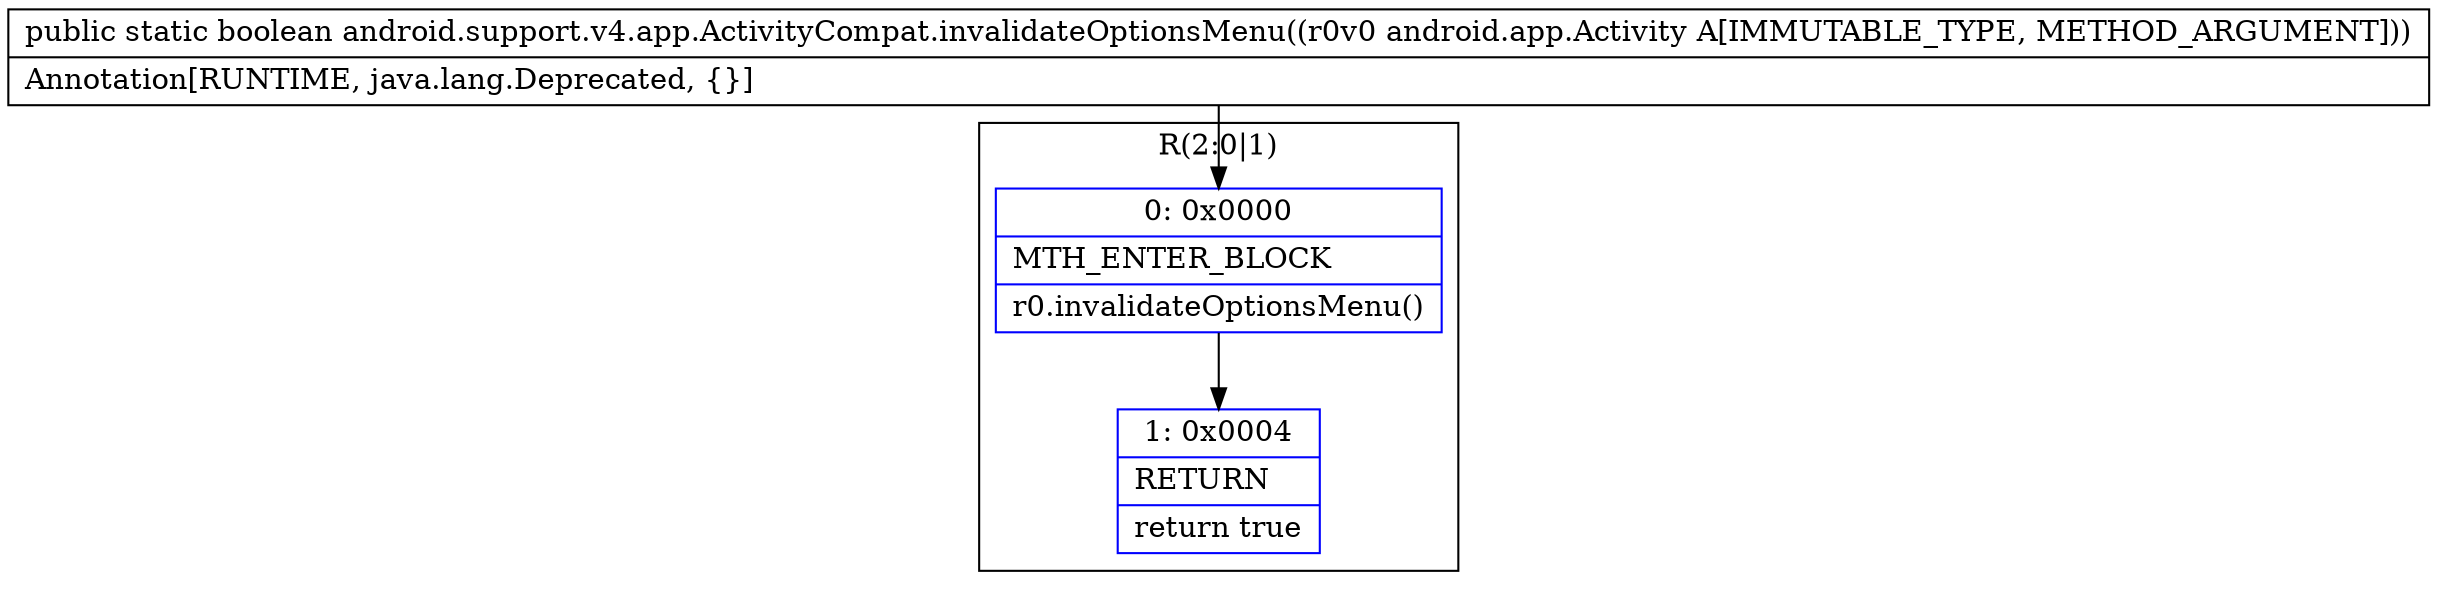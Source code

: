 digraph "CFG forandroid.support.v4.app.ActivityCompat.invalidateOptionsMenu(Landroid\/app\/Activity;)Z" {
subgraph cluster_Region_789512416 {
label = "R(2:0|1)";
node [shape=record,color=blue];
Node_0 [shape=record,label="{0\:\ 0x0000|MTH_ENTER_BLOCK\l|r0.invalidateOptionsMenu()\l}"];
Node_1 [shape=record,label="{1\:\ 0x0004|RETURN\l|return true\l}"];
}
MethodNode[shape=record,label="{public static boolean android.support.v4.app.ActivityCompat.invalidateOptionsMenu((r0v0 android.app.Activity A[IMMUTABLE_TYPE, METHOD_ARGUMENT]))  | Annotation[RUNTIME, java.lang.Deprecated, \{\}]\l}"];
MethodNode -> Node_0;
Node_0 -> Node_1;
}

